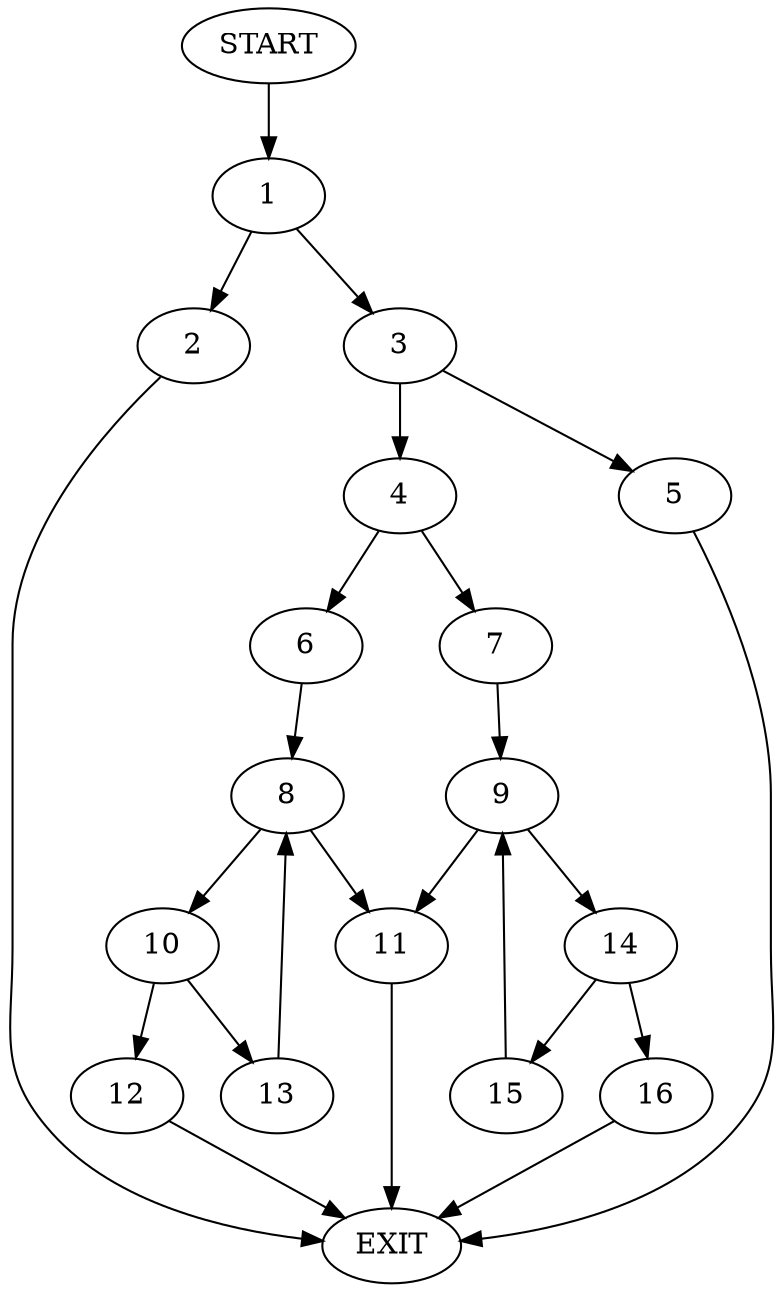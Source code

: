 digraph {
0 [label="START"]
17 [label="EXIT"]
0 -> 1
1 -> 2
1 -> 3
2 -> 17
3 -> 4
3 -> 5
5 -> 17
4 -> 6
4 -> 7
6 -> 8
7 -> 9
8 -> 10
8 -> 11
10 -> 12
10 -> 13
11 -> 17
12 -> 17
13 -> 8
9 -> 11
9 -> 14
14 -> 15
14 -> 16
16 -> 17
15 -> 9
}
